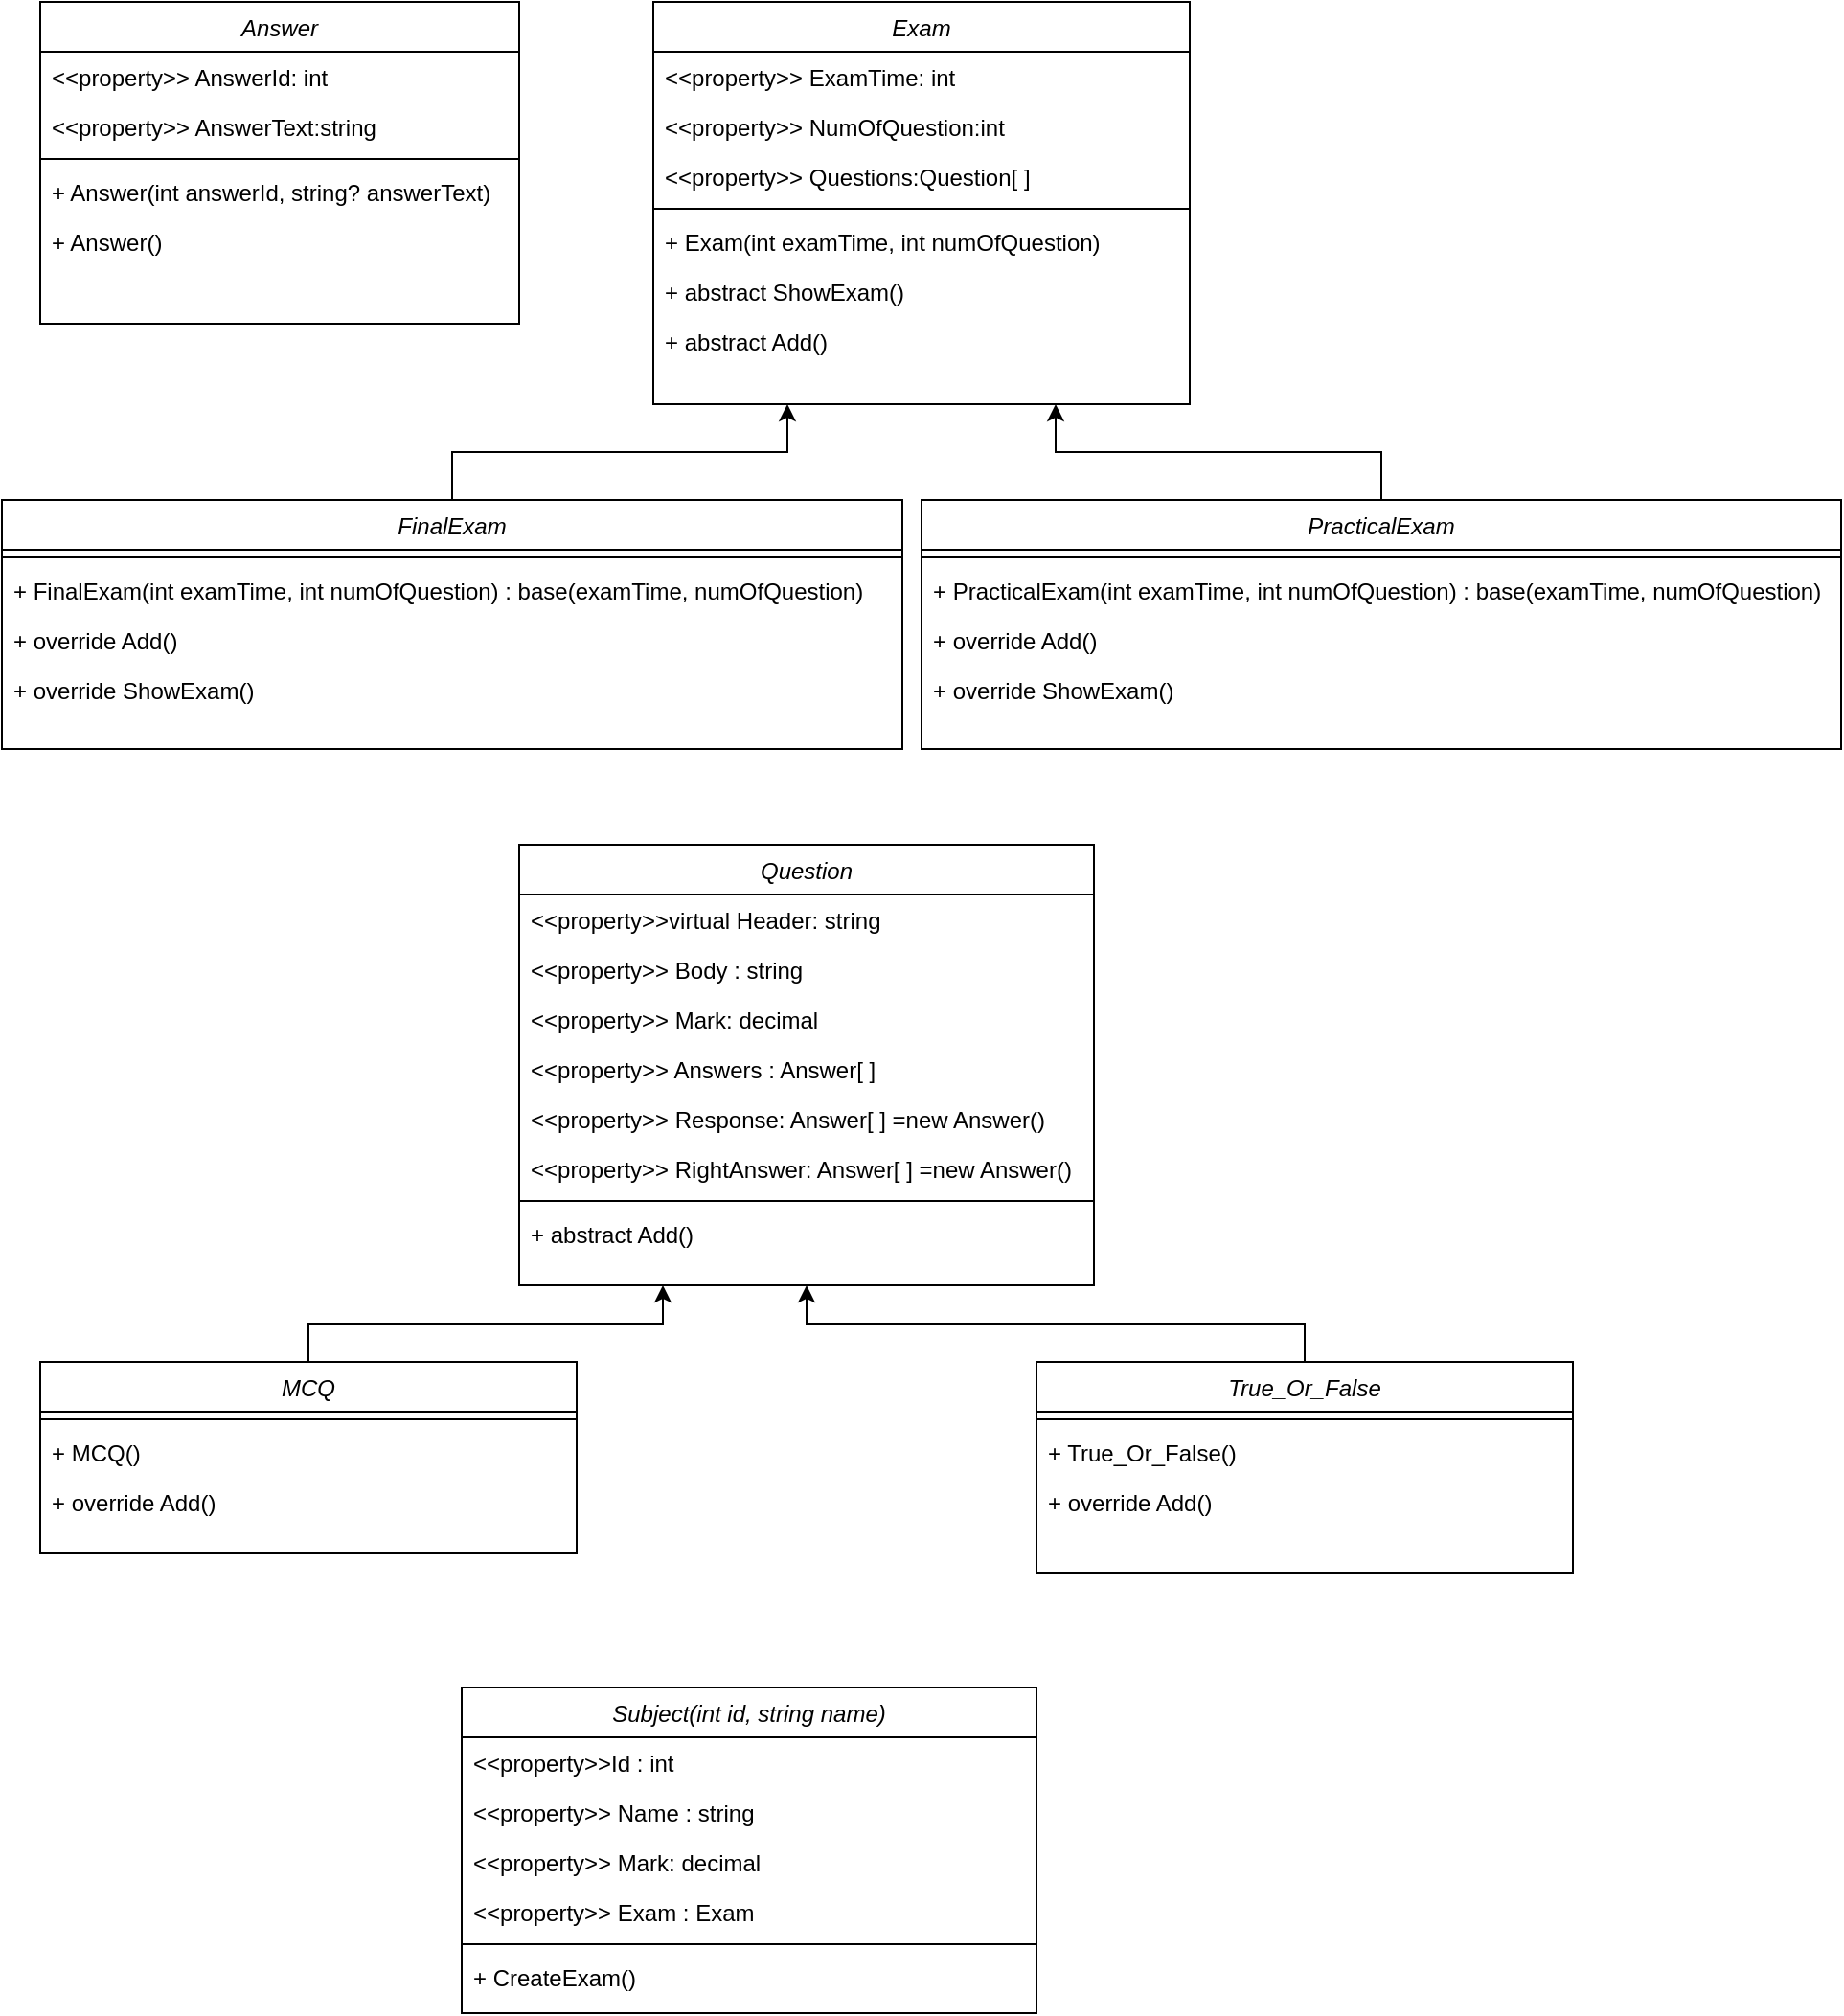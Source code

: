 <mxfile version="26.0.11">
  <diagram id="C5RBs43oDa-KdzZeNtuy" name="Page-1">
    <mxGraphModel dx="1947" dy="1613" grid="1" gridSize="10" guides="1" tooltips="1" connect="1" arrows="1" fold="1" page="1" pageScale="1" pageWidth="827" pageHeight="1169" math="0" shadow="0">
      <root>
        <mxCell id="WIyWlLk6GJQsqaUBKTNV-0" />
        <mxCell id="WIyWlLk6GJQsqaUBKTNV-1" parent="WIyWlLk6GJQsqaUBKTNV-0" />
        <mxCell id="n9qM-8yhjH1g4-WMNaWI-0" value="Answer" style="swimlane;fontStyle=2;align=center;verticalAlign=top;childLayout=stackLayout;horizontal=1;startSize=26;horizontalStack=0;resizeParent=1;resizeLast=0;collapsible=1;marginBottom=0;rounded=0;shadow=0;strokeWidth=1;" vertex="1" parent="WIyWlLk6GJQsqaUBKTNV-1">
          <mxGeometry x="-130" y="-350" width="250" height="168" as="geometry">
            <mxRectangle x="230" y="140" width="160" height="26" as="alternateBounds" />
          </mxGeometry>
        </mxCell>
        <mxCell id="n9qM-8yhjH1g4-WMNaWI-1" value="&lt;&lt;property&gt;&gt; AnswerId: int" style="text;align=left;verticalAlign=top;spacingLeft=4;spacingRight=4;overflow=hidden;rotatable=0;points=[[0,0.5],[1,0.5]];portConstraint=eastwest;" vertex="1" parent="n9qM-8yhjH1g4-WMNaWI-0">
          <mxGeometry y="26" width="250" height="26" as="geometry" />
        </mxCell>
        <mxCell id="n9qM-8yhjH1g4-WMNaWI-2" value="&lt;&lt;property&gt;&gt; AnswerText:string" style="text;align=left;verticalAlign=top;spacingLeft=4;spacingRight=4;overflow=hidden;rotatable=0;points=[[0,0.5],[1,0.5]];portConstraint=eastwest;rounded=0;shadow=0;html=0;" vertex="1" parent="n9qM-8yhjH1g4-WMNaWI-0">
          <mxGeometry y="52" width="250" height="26" as="geometry" />
        </mxCell>
        <mxCell id="n9qM-8yhjH1g4-WMNaWI-4" value="" style="line;html=1;strokeWidth=1;align=left;verticalAlign=middle;spacingTop=-1;spacingLeft=3;spacingRight=3;rotatable=0;labelPosition=right;points=[];portConstraint=eastwest;" vertex="1" parent="n9qM-8yhjH1g4-WMNaWI-0">
          <mxGeometry y="78" width="250" height="8" as="geometry" />
        </mxCell>
        <mxCell id="n9qM-8yhjH1g4-WMNaWI-5" value="+ Answer(int answerId, string? answerText)" style="text;align=left;verticalAlign=top;spacingLeft=4;spacingRight=4;overflow=hidden;rotatable=0;points=[[0,0.5],[1,0.5]];portConstraint=eastwest;" vertex="1" parent="n9qM-8yhjH1g4-WMNaWI-0">
          <mxGeometry y="86" width="250" height="26" as="geometry" />
        </mxCell>
        <mxCell id="n9qM-8yhjH1g4-WMNaWI-8" value="+ Answer()" style="text;align=left;verticalAlign=top;spacingLeft=4;spacingRight=4;overflow=hidden;rotatable=0;points=[[0,0.5],[1,0.5]];portConstraint=eastwest;" vertex="1" parent="n9qM-8yhjH1g4-WMNaWI-0">
          <mxGeometry y="112" width="250" height="26" as="geometry" />
        </mxCell>
        <mxCell id="n9qM-8yhjH1g4-WMNaWI-16" value="Exam" style="swimlane;fontStyle=2;align=center;verticalAlign=top;childLayout=stackLayout;horizontal=1;startSize=26;horizontalStack=0;resizeParent=1;resizeLast=0;collapsible=1;marginBottom=0;rounded=0;shadow=0;strokeWidth=1;" vertex="1" parent="WIyWlLk6GJQsqaUBKTNV-1">
          <mxGeometry x="190" y="-350" width="280" height="210" as="geometry">
            <mxRectangle x="230" y="140" width="160" height="26" as="alternateBounds" />
          </mxGeometry>
        </mxCell>
        <mxCell id="n9qM-8yhjH1g4-WMNaWI-17" value="&lt;&lt;property&gt;&gt; ExamTime: int" style="text;align=left;verticalAlign=top;spacingLeft=4;spacingRight=4;overflow=hidden;rotatable=0;points=[[0,0.5],[1,0.5]];portConstraint=eastwest;" vertex="1" parent="n9qM-8yhjH1g4-WMNaWI-16">
          <mxGeometry y="26" width="280" height="26" as="geometry" />
        </mxCell>
        <mxCell id="n9qM-8yhjH1g4-WMNaWI-18" value="&lt;&lt;property&gt;&gt; NumOfQuestion:int" style="text;align=left;verticalAlign=top;spacingLeft=4;spacingRight=4;overflow=hidden;rotatable=0;points=[[0,0.5],[1,0.5]];portConstraint=eastwest;rounded=0;shadow=0;html=0;" vertex="1" parent="n9qM-8yhjH1g4-WMNaWI-16">
          <mxGeometry y="52" width="280" height="26" as="geometry" />
        </mxCell>
        <mxCell id="n9qM-8yhjH1g4-WMNaWI-22" value="&lt;&lt;property&gt;&gt; Questions:Question[ ]" style="text;align=left;verticalAlign=top;spacingLeft=4;spacingRight=4;overflow=hidden;rotatable=0;points=[[0,0.5],[1,0.5]];portConstraint=eastwest;rounded=0;shadow=0;html=0;" vertex="1" parent="n9qM-8yhjH1g4-WMNaWI-16">
          <mxGeometry y="78" width="280" height="26" as="geometry" />
        </mxCell>
        <mxCell id="n9qM-8yhjH1g4-WMNaWI-19" value="" style="line;html=1;strokeWidth=1;align=left;verticalAlign=middle;spacingTop=-1;spacingLeft=3;spacingRight=3;rotatable=0;labelPosition=right;points=[];portConstraint=eastwest;" vertex="1" parent="n9qM-8yhjH1g4-WMNaWI-16">
          <mxGeometry y="104" width="280" height="8" as="geometry" />
        </mxCell>
        <mxCell id="n9qM-8yhjH1g4-WMNaWI-20" value="+ Exam(int examTime, int numOfQuestion)" style="text;align=left;verticalAlign=top;spacingLeft=4;spacingRight=4;overflow=hidden;rotatable=0;points=[[0,0.5],[1,0.5]];portConstraint=eastwest;" vertex="1" parent="n9qM-8yhjH1g4-WMNaWI-16">
          <mxGeometry y="112" width="280" height="26" as="geometry" />
        </mxCell>
        <mxCell id="n9qM-8yhjH1g4-WMNaWI-21" value="+ abstract ShowExam()" style="text;align=left;verticalAlign=top;spacingLeft=4;spacingRight=4;overflow=hidden;rotatable=0;points=[[0,0.5],[1,0.5]];portConstraint=eastwest;" vertex="1" parent="n9qM-8yhjH1g4-WMNaWI-16">
          <mxGeometry y="138" width="280" height="26" as="geometry" />
        </mxCell>
        <mxCell id="n9qM-8yhjH1g4-WMNaWI-23" value="+ abstract Add()" style="text;align=left;verticalAlign=top;spacingLeft=4;spacingRight=4;overflow=hidden;rotatable=0;points=[[0,0.5],[1,0.5]];portConstraint=eastwest;" vertex="1" parent="n9qM-8yhjH1g4-WMNaWI-16">
          <mxGeometry y="164" width="280" height="26" as="geometry" />
        </mxCell>
        <mxCell id="n9qM-8yhjH1g4-WMNaWI-71" style="edgeStyle=orthogonalEdgeStyle;rounded=0;orthogonalLoop=1;jettySize=auto;html=1;entryX=0.25;entryY=1;entryDx=0;entryDy=0;" edge="1" parent="WIyWlLk6GJQsqaUBKTNV-1" source="n9qM-8yhjH1g4-WMNaWI-24" target="n9qM-8yhjH1g4-WMNaWI-16">
          <mxGeometry relative="1" as="geometry" />
        </mxCell>
        <mxCell id="n9qM-8yhjH1g4-WMNaWI-24" value="FinalExam" style="swimlane;fontStyle=2;align=center;verticalAlign=top;childLayout=stackLayout;horizontal=1;startSize=26;horizontalStack=0;resizeParent=1;resizeLast=0;collapsible=1;marginBottom=0;rounded=0;shadow=0;strokeWidth=1;" vertex="1" parent="WIyWlLk6GJQsqaUBKTNV-1">
          <mxGeometry x="-150" y="-90" width="470" height="130" as="geometry">
            <mxRectangle x="230" y="140" width="160" height="26" as="alternateBounds" />
          </mxGeometry>
        </mxCell>
        <mxCell id="n9qM-8yhjH1g4-WMNaWI-28" value="" style="line;html=1;strokeWidth=1;align=left;verticalAlign=middle;spacingTop=-1;spacingLeft=3;spacingRight=3;rotatable=0;labelPosition=right;points=[];portConstraint=eastwest;" vertex="1" parent="n9qM-8yhjH1g4-WMNaWI-24">
          <mxGeometry y="26" width="470" height="8" as="geometry" />
        </mxCell>
        <mxCell id="n9qM-8yhjH1g4-WMNaWI-29" value="+ FinalExam(int examTime, int numOfQuestion) : base(examTime, numOfQuestion)" style="text;align=left;verticalAlign=top;spacingLeft=4;spacingRight=4;overflow=hidden;rotatable=0;points=[[0,0.5],[1,0.5]];portConstraint=eastwest;" vertex="1" parent="n9qM-8yhjH1g4-WMNaWI-24">
          <mxGeometry y="34" width="470" height="26" as="geometry" />
        </mxCell>
        <mxCell id="n9qM-8yhjH1g4-WMNaWI-30" value="+ override Add()" style="text;align=left;verticalAlign=top;spacingLeft=4;spacingRight=4;overflow=hidden;rotatable=0;points=[[0,0.5],[1,0.5]];portConstraint=eastwest;" vertex="1" parent="n9qM-8yhjH1g4-WMNaWI-24">
          <mxGeometry y="60" width="470" height="26" as="geometry" />
        </mxCell>
        <mxCell id="n9qM-8yhjH1g4-WMNaWI-31" value="+ override ShowExam()" style="text;align=left;verticalAlign=top;spacingLeft=4;spacingRight=4;overflow=hidden;rotatable=0;points=[[0,0.5],[1,0.5]];portConstraint=eastwest;" vertex="1" parent="n9qM-8yhjH1g4-WMNaWI-24">
          <mxGeometry y="86" width="470" height="26" as="geometry" />
        </mxCell>
        <mxCell id="n9qM-8yhjH1g4-WMNaWI-70" style="edgeStyle=orthogonalEdgeStyle;rounded=0;orthogonalLoop=1;jettySize=auto;html=1;exitX=0.5;exitY=0;exitDx=0;exitDy=0;entryX=0.75;entryY=1;entryDx=0;entryDy=0;" edge="1" parent="WIyWlLk6GJQsqaUBKTNV-1" source="n9qM-8yhjH1g4-WMNaWI-32" target="n9qM-8yhjH1g4-WMNaWI-16">
          <mxGeometry relative="1" as="geometry" />
        </mxCell>
        <mxCell id="n9qM-8yhjH1g4-WMNaWI-32" value="PracticalExam" style="swimlane;fontStyle=2;align=center;verticalAlign=top;childLayout=stackLayout;horizontal=1;startSize=26;horizontalStack=0;resizeParent=1;resizeLast=0;collapsible=1;marginBottom=0;rounded=0;shadow=0;strokeWidth=1;" vertex="1" parent="WIyWlLk6GJQsqaUBKTNV-1">
          <mxGeometry x="330" y="-90" width="480" height="130" as="geometry">
            <mxRectangle x="230" y="140" width="160" height="26" as="alternateBounds" />
          </mxGeometry>
        </mxCell>
        <mxCell id="n9qM-8yhjH1g4-WMNaWI-36" value="" style="line;html=1;strokeWidth=1;align=left;verticalAlign=middle;spacingTop=-1;spacingLeft=3;spacingRight=3;rotatable=0;labelPosition=right;points=[];portConstraint=eastwest;" vertex="1" parent="n9qM-8yhjH1g4-WMNaWI-32">
          <mxGeometry y="26" width="480" height="8" as="geometry" />
        </mxCell>
        <mxCell id="n9qM-8yhjH1g4-WMNaWI-37" value="+ PracticalExam(int examTime, int numOfQuestion) : base(examTime, numOfQuestion)" style="text;align=left;verticalAlign=top;spacingLeft=4;spacingRight=4;overflow=hidden;rotatable=0;points=[[0,0.5],[1,0.5]];portConstraint=eastwest;" vertex="1" parent="n9qM-8yhjH1g4-WMNaWI-32">
          <mxGeometry y="34" width="480" height="26" as="geometry" />
        </mxCell>
        <mxCell id="n9qM-8yhjH1g4-WMNaWI-38" value="+ override Add()" style="text;align=left;verticalAlign=top;spacingLeft=4;spacingRight=4;overflow=hidden;rotatable=0;points=[[0,0.5],[1,0.5]];portConstraint=eastwest;" vertex="1" parent="n9qM-8yhjH1g4-WMNaWI-32">
          <mxGeometry y="60" width="480" height="26" as="geometry" />
        </mxCell>
        <mxCell id="n9qM-8yhjH1g4-WMNaWI-39" value="+ override ShowExam()" style="text;align=left;verticalAlign=top;spacingLeft=4;spacingRight=4;overflow=hidden;rotatable=0;points=[[0,0.5],[1,0.5]];portConstraint=eastwest;" vertex="1" parent="n9qM-8yhjH1g4-WMNaWI-32">
          <mxGeometry y="86" width="480" height="26" as="geometry" />
        </mxCell>
        <mxCell id="n9qM-8yhjH1g4-WMNaWI-40" value="Question" style="swimlane;fontStyle=2;align=center;verticalAlign=top;childLayout=stackLayout;horizontal=1;startSize=26;horizontalStack=0;resizeParent=1;resizeLast=0;collapsible=1;marginBottom=0;rounded=0;shadow=0;strokeWidth=1;" vertex="1" parent="WIyWlLk6GJQsqaUBKTNV-1">
          <mxGeometry x="120" y="90" width="300" height="230" as="geometry">
            <mxRectangle x="230" y="140" width="160" height="26" as="alternateBounds" />
          </mxGeometry>
        </mxCell>
        <mxCell id="n9qM-8yhjH1g4-WMNaWI-41" value="&lt;&lt;property&gt;&gt;virtual Header: string" style="text;align=left;verticalAlign=top;spacingLeft=4;spacingRight=4;overflow=hidden;rotatable=0;points=[[0,0.5],[1,0.5]];portConstraint=eastwest;" vertex="1" parent="n9qM-8yhjH1g4-WMNaWI-40">
          <mxGeometry y="26" width="300" height="26" as="geometry" />
        </mxCell>
        <mxCell id="n9qM-8yhjH1g4-WMNaWI-42" value="&lt;&lt;property&gt;&gt; Body : string" style="text;align=left;verticalAlign=top;spacingLeft=4;spacingRight=4;overflow=hidden;rotatable=0;points=[[0,0.5],[1,0.5]];portConstraint=eastwest;rounded=0;shadow=0;html=0;" vertex="1" parent="n9qM-8yhjH1g4-WMNaWI-40">
          <mxGeometry y="52" width="300" height="26" as="geometry" />
        </mxCell>
        <mxCell id="n9qM-8yhjH1g4-WMNaWI-48" value="&lt;&lt;property&gt;&gt; Mark: decimal" style="text;align=left;verticalAlign=top;spacingLeft=4;spacingRight=4;overflow=hidden;rotatable=0;points=[[0,0.5],[1,0.5]];portConstraint=eastwest;rounded=0;shadow=0;html=0;" vertex="1" parent="n9qM-8yhjH1g4-WMNaWI-40">
          <mxGeometry y="78" width="300" height="26" as="geometry" />
        </mxCell>
        <mxCell id="n9qM-8yhjH1g4-WMNaWI-43" value="&lt;&lt;property&gt;&gt; Answers : Answer[ ]" style="text;align=left;verticalAlign=top;spacingLeft=4;spacingRight=4;overflow=hidden;rotatable=0;points=[[0,0.5],[1,0.5]];portConstraint=eastwest;rounded=0;shadow=0;html=0;" vertex="1" parent="n9qM-8yhjH1g4-WMNaWI-40">
          <mxGeometry y="104" width="300" height="26" as="geometry" />
        </mxCell>
        <mxCell id="n9qM-8yhjH1g4-WMNaWI-49" value="&lt;&lt;property&gt;&gt; Response: Answer[ ] =new Answer()" style="text;align=left;verticalAlign=top;spacingLeft=4;spacingRight=4;overflow=hidden;rotatable=0;points=[[0,0.5],[1,0.5]];portConstraint=eastwest;rounded=0;shadow=0;html=0;" vertex="1" parent="n9qM-8yhjH1g4-WMNaWI-40">
          <mxGeometry y="130" width="300" height="26" as="geometry" />
        </mxCell>
        <mxCell id="n9qM-8yhjH1g4-WMNaWI-50" value="&lt;&lt;property&gt;&gt; RightAnswer: Answer[ ] =new Answer()" style="text;align=left;verticalAlign=top;spacingLeft=4;spacingRight=4;overflow=hidden;rotatable=0;points=[[0,0.5],[1,0.5]];portConstraint=eastwest;rounded=0;shadow=0;html=0;" vertex="1" parent="n9qM-8yhjH1g4-WMNaWI-40">
          <mxGeometry y="156" width="300" height="26" as="geometry" />
        </mxCell>
        <mxCell id="n9qM-8yhjH1g4-WMNaWI-44" value="" style="line;html=1;strokeWidth=1;align=left;verticalAlign=middle;spacingTop=-1;spacingLeft=3;spacingRight=3;rotatable=0;labelPosition=right;points=[];portConstraint=eastwest;" vertex="1" parent="n9qM-8yhjH1g4-WMNaWI-40">
          <mxGeometry y="182" width="300" height="8" as="geometry" />
        </mxCell>
        <mxCell id="n9qM-8yhjH1g4-WMNaWI-47" value="+ abstract Add()" style="text;align=left;verticalAlign=top;spacingLeft=4;spacingRight=4;overflow=hidden;rotatable=0;points=[[0,0.5],[1,0.5]];portConstraint=eastwest;" vertex="1" parent="n9qM-8yhjH1g4-WMNaWI-40">
          <mxGeometry y="190" width="300" height="26" as="geometry" />
        </mxCell>
        <mxCell id="n9qM-8yhjH1g4-WMNaWI-72" style="edgeStyle=orthogonalEdgeStyle;rounded=0;orthogonalLoop=1;jettySize=auto;html=1;exitX=0.5;exitY=0;exitDx=0;exitDy=0;entryX=0.25;entryY=1;entryDx=0;entryDy=0;" edge="1" parent="WIyWlLk6GJQsqaUBKTNV-1" source="n9qM-8yhjH1g4-WMNaWI-51" target="n9qM-8yhjH1g4-WMNaWI-40">
          <mxGeometry relative="1" as="geometry" />
        </mxCell>
        <mxCell id="n9qM-8yhjH1g4-WMNaWI-51" value="MCQ" style="swimlane;fontStyle=2;align=center;verticalAlign=top;childLayout=stackLayout;horizontal=1;startSize=26;horizontalStack=0;resizeParent=1;resizeLast=0;collapsible=1;marginBottom=0;rounded=0;shadow=0;strokeWidth=1;" vertex="1" parent="WIyWlLk6GJQsqaUBKTNV-1">
          <mxGeometry x="-130" y="360" width="280" height="100" as="geometry">
            <mxRectangle x="230" y="140" width="160" height="26" as="alternateBounds" />
          </mxGeometry>
        </mxCell>
        <mxCell id="n9qM-8yhjH1g4-WMNaWI-55" value="" style="line;html=1;strokeWidth=1;align=left;verticalAlign=middle;spacingTop=-1;spacingLeft=3;spacingRight=3;rotatable=0;labelPosition=right;points=[];portConstraint=eastwest;" vertex="1" parent="n9qM-8yhjH1g4-WMNaWI-51">
          <mxGeometry y="26" width="280" height="8" as="geometry" />
        </mxCell>
        <mxCell id="n9qM-8yhjH1g4-WMNaWI-57" value="+ MCQ()" style="text;align=left;verticalAlign=top;spacingLeft=4;spacingRight=4;overflow=hidden;rotatable=0;points=[[0,0.5],[1,0.5]];portConstraint=eastwest;" vertex="1" parent="n9qM-8yhjH1g4-WMNaWI-51">
          <mxGeometry y="34" width="280" height="26" as="geometry" />
        </mxCell>
        <mxCell id="n9qM-8yhjH1g4-WMNaWI-58" value="+ override Add()" style="text;align=left;verticalAlign=top;spacingLeft=4;spacingRight=4;overflow=hidden;rotatable=0;points=[[0,0.5],[1,0.5]];portConstraint=eastwest;" vertex="1" parent="n9qM-8yhjH1g4-WMNaWI-51">
          <mxGeometry y="60" width="280" height="26" as="geometry" />
        </mxCell>
        <mxCell id="n9qM-8yhjH1g4-WMNaWI-73" style="edgeStyle=orthogonalEdgeStyle;rounded=0;orthogonalLoop=1;jettySize=auto;html=1;entryX=0.5;entryY=1;entryDx=0;entryDy=0;" edge="1" parent="WIyWlLk6GJQsqaUBKTNV-1" source="n9qM-8yhjH1g4-WMNaWI-60" target="n9qM-8yhjH1g4-WMNaWI-40">
          <mxGeometry relative="1" as="geometry" />
        </mxCell>
        <mxCell id="n9qM-8yhjH1g4-WMNaWI-60" value="True_Or_False" style="swimlane;fontStyle=2;align=center;verticalAlign=top;childLayout=stackLayout;horizontal=1;startSize=26;horizontalStack=0;resizeParent=1;resizeLast=0;collapsible=1;marginBottom=0;rounded=0;shadow=0;strokeWidth=1;" vertex="1" parent="WIyWlLk6GJQsqaUBKTNV-1">
          <mxGeometry x="390" y="360" width="280" height="110" as="geometry">
            <mxRectangle x="230" y="140" width="160" height="26" as="alternateBounds" />
          </mxGeometry>
        </mxCell>
        <mxCell id="n9qM-8yhjH1g4-WMNaWI-64" value="" style="line;html=1;strokeWidth=1;align=left;verticalAlign=middle;spacingTop=-1;spacingLeft=3;spacingRight=3;rotatable=0;labelPosition=right;points=[];portConstraint=eastwest;" vertex="1" parent="n9qM-8yhjH1g4-WMNaWI-60">
          <mxGeometry y="26" width="280" height="8" as="geometry" />
        </mxCell>
        <mxCell id="n9qM-8yhjH1g4-WMNaWI-65" value="+ True_Or_False()" style="text;align=left;verticalAlign=top;spacingLeft=4;spacingRight=4;overflow=hidden;rotatable=0;points=[[0,0.5],[1,0.5]];portConstraint=eastwest;" vertex="1" parent="n9qM-8yhjH1g4-WMNaWI-60">
          <mxGeometry y="34" width="280" height="26" as="geometry" />
        </mxCell>
        <mxCell id="n9qM-8yhjH1g4-WMNaWI-67" value="+ override Add()" style="text;align=left;verticalAlign=top;spacingLeft=4;spacingRight=4;overflow=hidden;rotatable=0;points=[[0,0.5],[1,0.5]];portConstraint=eastwest;" vertex="1" parent="n9qM-8yhjH1g4-WMNaWI-60">
          <mxGeometry y="60" width="280" height="26" as="geometry" />
        </mxCell>
        <mxCell id="n9qM-8yhjH1g4-WMNaWI-74" value="Subject(int id, string name)" style="swimlane;fontStyle=2;align=center;verticalAlign=top;childLayout=stackLayout;horizontal=1;startSize=26;horizontalStack=0;resizeParent=1;resizeLast=0;collapsible=1;marginBottom=0;rounded=0;shadow=0;strokeWidth=1;" vertex="1" parent="WIyWlLk6GJQsqaUBKTNV-1">
          <mxGeometry x="90" y="530" width="300" height="170" as="geometry">
            <mxRectangle x="230" y="140" width="160" height="26" as="alternateBounds" />
          </mxGeometry>
        </mxCell>
        <mxCell id="n9qM-8yhjH1g4-WMNaWI-75" value="&lt;&lt;property&gt;&gt;Id : int" style="text;align=left;verticalAlign=top;spacingLeft=4;spacingRight=4;overflow=hidden;rotatable=0;points=[[0,0.5],[1,0.5]];portConstraint=eastwest;" vertex="1" parent="n9qM-8yhjH1g4-WMNaWI-74">
          <mxGeometry y="26" width="300" height="26" as="geometry" />
        </mxCell>
        <mxCell id="n9qM-8yhjH1g4-WMNaWI-76" value="&lt;&lt;property&gt;&gt; Name : string" style="text;align=left;verticalAlign=top;spacingLeft=4;spacingRight=4;overflow=hidden;rotatable=0;points=[[0,0.5],[1,0.5]];portConstraint=eastwest;rounded=0;shadow=0;html=0;" vertex="1" parent="n9qM-8yhjH1g4-WMNaWI-74">
          <mxGeometry y="52" width="300" height="26" as="geometry" />
        </mxCell>
        <mxCell id="n9qM-8yhjH1g4-WMNaWI-77" value="&lt;&lt;property&gt;&gt; Mark: decimal" style="text;align=left;verticalAlign=top;spacingLeft=4;spacingRight=4;overflow=hidden;rotatable=0;points=[[0,0.5],[1,0.5]];portConstraint=eastwest;rounded=0;shadow=0;html=0;" vertex="1" parent="n9qM-8yhjH1g4-WMNaWI-74">
          <mxGeometry y="78" width="300" height="26" as="geometry" />
        </mxCell>
        <mxCell id="n9qM-8yhjH1g4-WMNaWI-78" value="&lt;&lt;property&gt;&gt; Exam : Exam" style="text;align=left;verticalAlign=top;spacingLeft=4;spacingRight=4;overflow=hidden;rotatable=0;points=[[0,0.5],[1,0.5]];portConstraint=eastwest;rounded=0;shadow=0;html=0;" vertex="1" parent="n9qM-8yhjH1g4-WMNaWI-74">
          <mxGeometry y="104" width="300" height="26" as="geometry" />
        </mxCell>
        <mxCell id="n9qM-8yhjH1g4-WMNaWI-81" value="" style="line;html=1;strokeWidth=1;align=left;verticalAlign=middle;spacingTop=-1;spacingLeft=3;spacingRight=3;rotatable=0;labelPosition=right;points=[];portConstraint=eastwest;" vertex="1" parent="n9qM-8yhjH1g4-WMNaWI-74">
          <mxGeometry y="130" width="300" height="8" as="geometry" />
        </mxCell>
        <mxCell id="n9qM-8yhjH1g4-WMNaWI-82" value="+ CreateExam()" style="text;align=left;verticalAlign=top;spacingLeft=4;spacingRight=4;overflow=hidden;rotatable=0;points=[[0,0.5],[1,0.5]];portConstraint=eastwest;" vertex="1" parent="n9qM-8yhjH1g4-WMNaWI-74">
          <mxGeometry y="138" width="300" height="26" as="geometry" />
        </mxCell>
      </root>
    </mxGraphModel>
  </diagram>
</mxfile>
